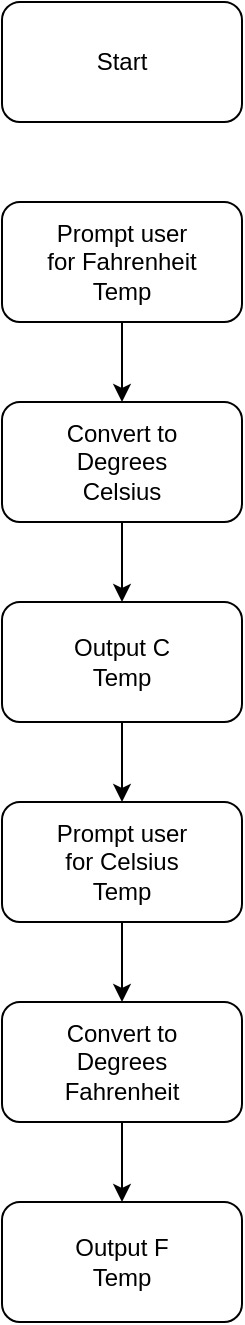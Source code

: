 <mxfile version="21.6.1" type="device">
  <diagram name="Page-1" id="Yror5gYDEJmuJotw-9U9">
    <mxGraphModel dx="326" dy="538" grid="1" gridSize="10" guides="1" tooltips="1" connect="1" arrows="1" fold="1" page="1" pageScale="1" pageWidth="850" pageHeight="1100" math="0" shadow="0">
      <root>
        <mxCell id="0" />
        <mxCell id="1" parent="0" />
        <mxCell id="m3MS_BSLWOJ6c1TQ6JVk-1" value="" style="rounded=1;whiteSpace=wrap;html=1;" vertex="1" parent="1">
          <mxGeometry x="180" y="120" width="120" height="60" as="geometry" />
        </mxCell>
        <mxCell id="m3MS_BSLWOJ6c1TQ6JVk-2" value="Start" style="text;html=1;strokeColor=none;fillColor=none;align=center;verticalAlign=middle;whiteSpace=wrap;rounded=0;" vertex="1" parent="1">
          <mxGeometry x="210" y="135" width="60" height="30" as="geometry" />
        </mxCell>
        <mxCell id="m3MS_BSLWOJ6c1TQ6JVk-15" style="edgeStyle=orthogonalEdgeStyle;rounded=0;orthogonalLoop=1;jettySize=auto;html=1;entryX=0.5;entryY=0;entryDx=0;entryDy=0;" edge="1" parent="1" source="m3MS_BSLWOJ6c1TQ6JVk-3" target="m3MS_BSLWOJ6c1TQ6JVk-5">
          <mxGeometry relative="1" as="geometry" />
        </mxCell>
        <mxCell id="m3MS_BSLWOJ6c1TQ6JVk-3" value="" style="rounded=1;whiteSpace=wrap;html=1;" vertex="1" parent="1">
          <mxGeometry x="180" y="220" width="120" height="60" as="geometry" />
        </mxCell>
        <mxCell id="m3MS_BSLWOJ6c1TQ6JVk-4" value="Prompt user for Fahrenheit Temp" style="text;html=1;strokeColor=none;fillColor=none;align=center;verticalAlign=middle;whiteSpace=wrap;rounded=0;" vertex="1" parent="1">
          <mxGeometry x="200" y="232.5" width="80" height="35" as="geometry" />
        </mxCell>
        <mxCell id="m3MS_BSLWOJ6c1TQ6JVk-16" style="edgeStyle=orthogonalEdgeStyle;rounded=0;orthogonalLoop=1;jettySize=auto;html=1;entryX=0.5;entryY=0;entryDx=0;entryDy=0;" edge="1" parent="1" source="m3MS_BSLWOJ6c1TQ6JVk-5" target="m3MS_BSLWOJ6c1TQ6JVk-13">
          <mxGeometry relative="1" as="geometry" />
        </mxCell>
        <mxCell id="m3MS_BSLWOJ6c1TQ6JVk-5" value="" style="rounded=1;whiteSpace=wrap;html=1;" vertex="1" parent="1">
          <mxGeometry x="180" y="320" width="120" height="60" as="geometry" />
        </mxCell>
        <mxCell id="m3MS_BSLWOJ6c1TQ6JVk-6" value="Convert to Degrees Celsius" style="text;html=1;strokeColor=none;fillColor=none;align=center;verticalAlign=middle;whiteSpace=wrap;rounded=0;" vertex="1" parent="1">
          <mxGeometry x="200" y="332.5" width="80" height="35" as="geometry" />
        </mxCell>
        <mxCell id="m3MS_BSLWOJ6c1TQ6JVk-19" style="edgeStyle=orthogonalEdgeStyle;rounded=0;orthogonalLoop=1;jettySize=auto;html=1;entryX=0.5;entryY=0;entryDx=0;entryDy=0;" edge="1" parent="1" source="m3MS_BSLWOJ6c1TQ6JVk-7" target="m3MS_BSLWOJ6c1TQ6JVk-9">
          <mxGeometry relative="1" as="geometry" />
        </mxCell>
        <mxCell id="m3MS_BSLWOJ6c1TQ6JVk-7" value="" style="rounded=1;whiteSpace=wrap;html=1;" vertex="1" parent="1">
          <mxGeometry x="180" y="520" width="120" height="60" as="geometry" />
        </mxCell>
        <mxCell id="m3MS_BSLWOJ6c1TQ6JVk-8" value="Prompt user for Celsius Temp" style="text;html=1;strokeColor=none;fillColor=none;align=center;verticalAlign=middle;whiteSpace=wrap;rounded=0;" vertex="1" parent="1">
          <mxGeometry x="200" y="532.5" width="80" height="35" as="geometry" />
        </mxCell>
        <mxCell id="m3MS_BSLWOJ6c1TQ6JVk-20" style="edgeStyle=orthogonalEdgeStyle;rounded=0;orthogonalLoop=1;jettySize=auto;html=1;entryX=0.5;entryY=0;entryDx=0;entryDy=0;" edge="1" parent="1" source="m3MS_BSLWOJ6c1TQ6JVk-9" target="m3MS_BSLWOJ6c1TQ6JVk-11">
          <mxGeometry relative="1" as="geometry" />
        </mxCell>
        <mxCell id="m3MS_BSLWOJ6c1TQ6JVk-9" value="" style="rounded=1;whiteSpace=wrap;html=1;" vertex="1" parent="1">
          <mxGeometry x="180" y="620" width="120" height="60" as="geometry" />
        </mxCell>
        <mxCell id="m3MS_BSLWOJ6c1TQ6JVk-10" value="Convert to Degrees Fahrenheit" style="text;html=1;strokeColor=none;fillColor=none;align=center;verticalAlign=middle;whiteSpace=wrap;rounded=0;" vertex="1" parent="1">
          <mxGeometry x="200" y="632.5" width="80" height="35" as="geometry" />
        </mxCell>
        <mxCell id="m3MS_BSLWOJ6c1TQ6JVk-11" value="" style="rounded=1;whiteSpace=wrap;html=1;" vertex="1" parent="1">
          <mxGeometry x="180" y="720" width="120" height="60" as="geometry" />
        </mxCell>
        <mxCell id="m3MS_BSLWOJ6c1TQ6JVk-12" value="Output F Temp" style="text;html=1;strokeColor=none;fillColor=none;align=center;verticalAlign=middle;whiteSpace=wrap;rounded=0;" vertex="1" parent="1">
          <mxGeometry x="200" y="732.5" width="80" height="35" as="geometry" />
        </mxCell>
        <mxCell id="m3MS_BSLWOJ6c1TQ6JVk-17" style="edgeStyle=orthogonalEdgeStyle;rounded=0;orthogonalLoop=1;jettySize=auto;html=1;entryX=0.5;entryY=0;entryDx=0;entryDy=0;" edge="1" parent="1" source="m3MS_BSLWOJ6c1TQ6JVk-13" target="m3MS_BSLWOJ6c1TQ6JVk-7">
          <mxGeometry relative="1" as="geometry" />
        </mxCell>
        <mxCell id="m3MS_BSLWOJ6c1TQ6JVk-13" value="" style="rounded=1;whiteSpace=wrap;html=1;" vertex="1" parent="1">
          <mxGeometry x="180" y="420" width="120" height="60" as="geometry" />
        </mxCell>
        <mxCell id="m3MS_BSLWOJ6c1TQ6JVk-14" value="Output C Temp" style="text;html=1;strokeColor=none;fillColor=none;align=center;verticalAlign=middle;whiteSpace=wrap;rounded=0;" vertex="1" parent="1">
          <mxGeometry x="200" y="432.5" width="80" height="35" as="geometry" />
        </mxCell>
      </root>
    </mxGraphModel>
  </diagram>
</mxfile>
